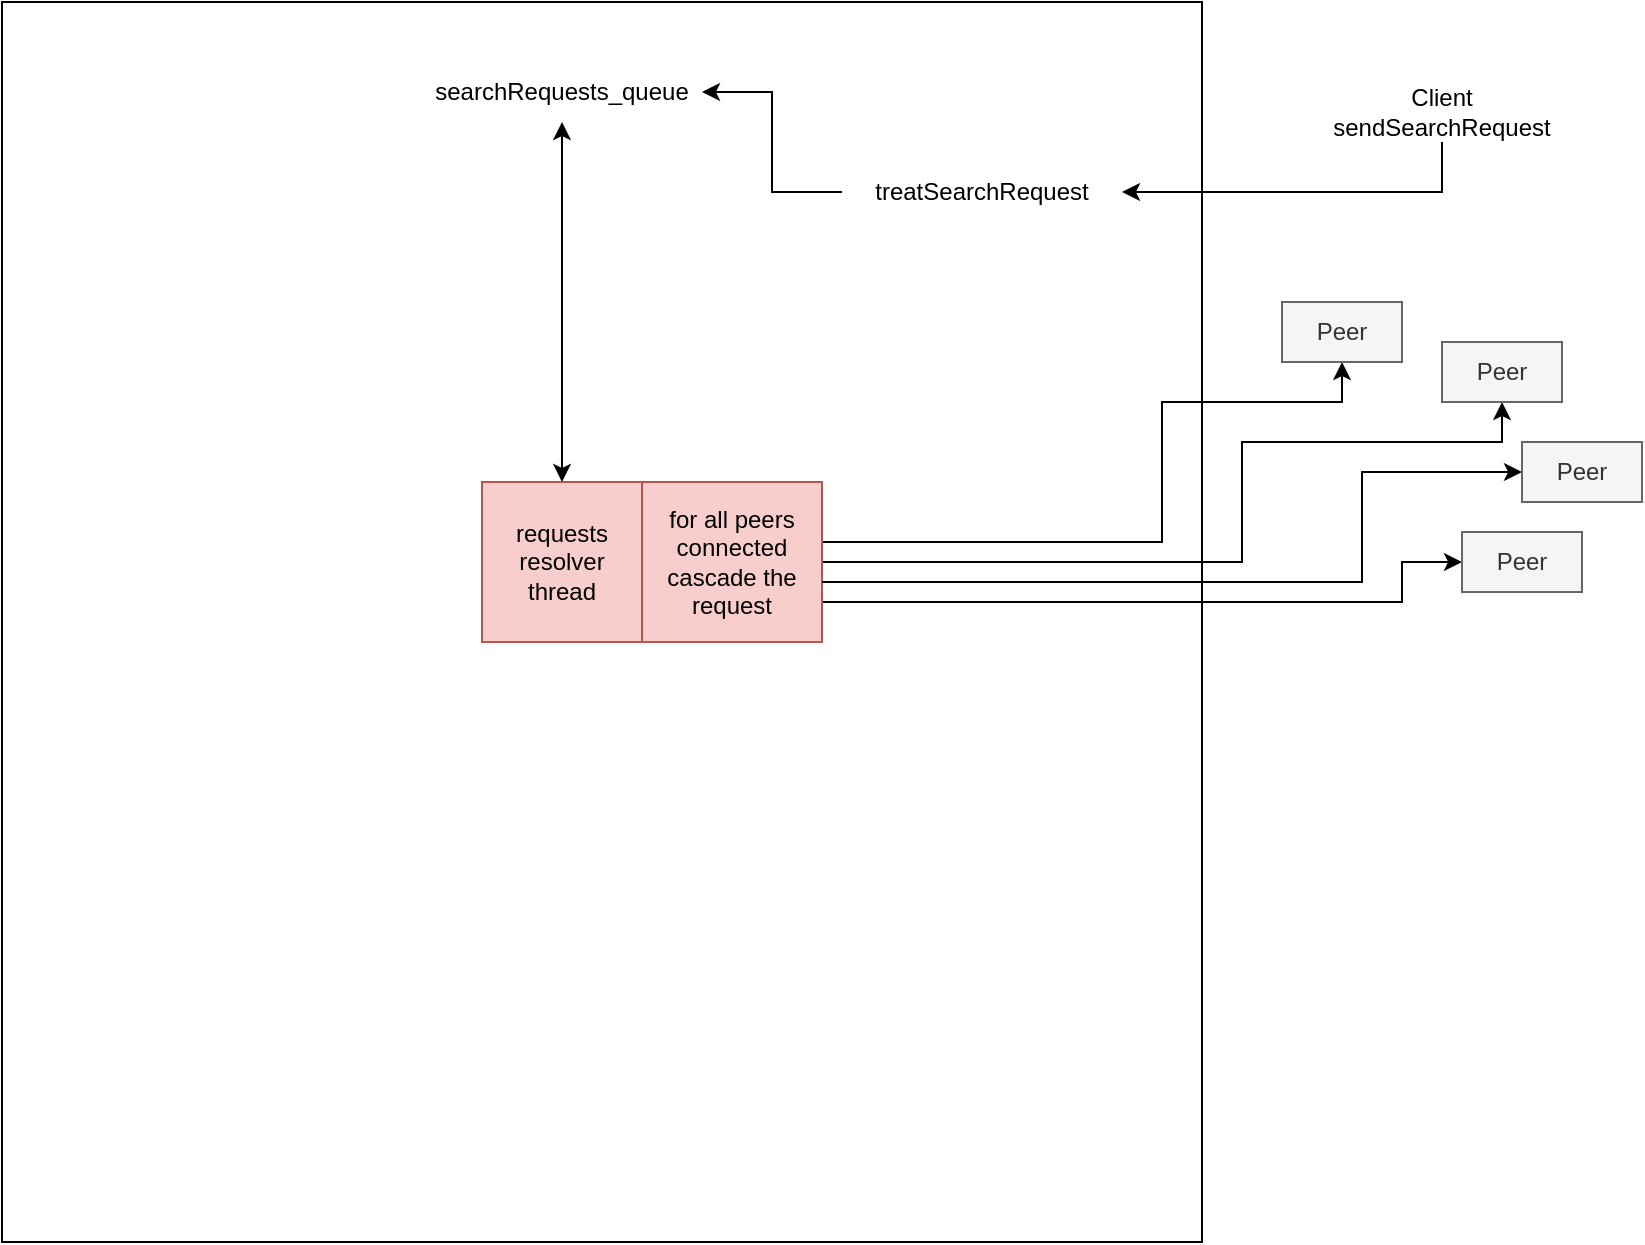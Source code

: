 <mxfile version="20.6.0" type="github">
  <diagram id="OrLiBa6Xm-FtO8-09U35" name="Page-1">
    <mxGraphModel dx="1102" dy="617" grid="1" gridSize="10" guides="1" tooltips="1" connect="1" arrows="1" fold="1" page="1" pageScale="1" pageWidth="850" pageHeight="1100" math="0" shadow="0">
      <root>
        <mxCell id="0" />
        <mxCell id="1" parent="0" />
        <mxCell id="Fd19I9jhK9GMk-E8c38c-4" value="" style="rounded=0;whiteSpace=wrap;html=1;" vertex="1" parent="1">
          <mxGeometry x="20" y="10" width="600" height="620" as="geometry" />
        </mxCell>
        <mxCell id="Fd19I9jhK9GMk-E8c38c-6" style="edgeStyle=orthogonalEdgeStyle;rounded=0;orthogonalLoop=1;jettySize=auto;html=1;exitX=0.5;exitY=1;exitDx=0;exitDy=0;entryX=1;entryY=0.5;entryDx=0;entryDy=0;" edge="1" parent="1" source="Fd19I9jhK9GMk-E8c38c-1" target="Fd19I9jhK9GMk-E8c38c-5">
          <mxGeometry relative="1" as="geometry" />
        </mxCell>
        <mxCell id="Fd19I9jhK9GMk-E8c38c-1" value="&lt;div&gt;Client&lt;/div&gt;&lt;div&gt;sendSearchRequest&lt;br&gt;&lt;/div&gt;" style="text;html=1;strokeColor=none;fillColor=none;align=center;verticalAlign=middle;whiteSpace=wrap;rounded=0;" vertex="1" parent="1">
          <mxGeometry x="710" y="50" width="60" height="30" as="geometry" />
        </mxCell>
        <mxCell id="Fd19I9jhK9GMk-E8c38c-8" style="edgeStyle=orthogonalEdgeStyle;rounded=0;orthogonalLoop=1;jettySize=auto;html=1;exitX=0;exitY=0.5;exitDx=0;exitDy=0;entryX=1;entryY=0.5;entryDx=0;entryDy=0;" edge="1" parent="1" source="Fd19I9jhK9GMk-E8c38c-5" target="Fd19I9jhK9GMk-E8c38c-7">
          <mxGeometry relative="1" as="geometry" />
        </mxCell>
        <mxCell id="Fd19I9jhK9GMk-E8c38c-5" value="treatSearchRequest" style="text;html=1;strokeColor=none;fillColor=none;align=center;verticalAlign=middle;whiteSpace=wrap;rounded=0;" vertex="1" parent="1">
          <mxGeometry x="440" y="90" width="140" height="30" as="geometry" />
        </mxCell>
        <mxCell id="Fd19I9jhK9GMk-E8c38c-7" value="searchRequests_queue" style="text;html=1;strokeColor=none;fillColor=none;align=center;verticalAlign=middle;whiteSpace=wrap;rounded=0;" vertex="1" parent="1">
          <mxGeometry x="230" y="40" width="140" height="30" as="geometry" />
        </mxCell>
        <mxCell id="Fd19I9jhK9GMk-E8c38c-9" value="requests resolver thread" style="text;html=1;strokeColor=#b85450;fillColor=#f8cecc;align=center;verticalAlign=middle;whiteSpace=wrap;rounded=0;" vertex="1" parent="1">
          <mxGeometry x="260" y="250" width="80" height="80" as="geometry" />
        </mxCell>
        <mxCell id="Fd19I9jhK9GMk-E8c38c-10" value="" style="endArrow=classic;startArrow=classic;html=1;rounded=0;entryX=0.5;entryY=1;entryDx=0;entryDy=0;exitX=0.5;exitY=0;exitDx=0;exitDy=0;" edge="1" parent="1" source="Fd19I9jhK9GMk-E8c38c-9" target="Fd19I9jhK9GMk-E8c38c-7">
          <mxGeometry width="50" height="50" relative="1" as="geometry">
            <mxPoint x="400" y="350" as="sourcePoint" />
            <mxPoint x="450" y="300" as="targetPoint" />
          </mxGeometry>
        </mxCell>
        <mxCell id="Fd19I9jhK9GMk-E8c38c-13" style="edgeStyle=orthogonalEdgeStyle;rounded=0;orthogonalLoop=1;jettySize=auto;html=1;exitX=1;exitY=0.25;exitDx=0;exitDy=0;" edge="1" parent="1" source="Fd19I9jhK9GMk-E8c38c-11" target="Fd19I9jhK9GMk-E8c38c-12">
          <mxGeometry relative="1" as="geometry">
            <Array as="points">
              <mxPoint x="430" y="280" />
              <mxPoint x="600" y="280" />
              <mxPoint x="600" y="210" />
              <mxPoint x="690" y="210" />
            </Array>
          </mxGeometry>
        </mxCell>
        <mxCell id="Fd19I9jhK9GMk-E8c38c-25" style="edgeStyle=orthogonalEdgeStyle;rounded=0;orthogonalLoop=1;jettySize=auto;html=1;exitX=1;exitY=0.5;exitDx=0;exitDy=0;entryX=0.5;entryY=1;entryDx=0;entryDy=0;" edge="1" parent="1" source="Fd19I9jhK9GMk-E8c38c-11" target="Fd19I9jhK9GMk-E8c38c-15">
          <mxGeometry relative="1" as="geometry">
            <Array as="points">
              <mxPoint x="640" y="290" />
              <mxPoint x="640" y="230" />
              <mxPoint x="770" y="230" />
            </Array>
          </mxGeometry>
        </mxCell>
        <mxCell id="Fd19I9jhK9GMk-E8c38c-26" style="edgeStyle=orthogonalEdgeStyle;rounded=0;orthogonalLoop=1;jettySize=auto;html=1;entryX=0;entryY=0.5;entryDx=0;entryDy=0;" edge="1" parent="1" target="Fd19I9jhK9GMk-E8c38c-19">
          <mxGeometry relative="1" as="geometry">
            <mxPoint x="430" y="310" as="sourcePoint" />
            <Array as="points">
              <mxPoint x="720" y="310" />
              <mxPoint x="720" y="290" />
            </Array>
          </mxGeometry>
        </mxCell>
        <mxCell id="Fd19I9jhK9GMk-E8c38c-11" value="for all peers connected cascade the request" style="text;html=1;strokeColor=#b85450;fillColor=#f8cecc;align=center;verticalAlign=middle;whiteSpace=wrap;rounded=0;" vertex="1" parent="1">
          <mxGeometry x="340" y="250" width="90" height="80" as="geometry" />
        </mxCell>
        <mxCell id="Fd19I9jhK9GMk-E8c38c-12" value="Peer" style="text;html=1;strokeColor=#666666;fillColor=#f5f5f5;align=center;verticalAlign=middle;whiteSpace=wrap;rounded=0;fontColor=#333333;" vertex="1" parent="1">
          <mxGeometry x="660" y="160" width="60" height="30" as="geometry" />
        </mxCell>
        <mxCell id="Fd19I9jhK9GMk-E8c38c-15" value="Peer" style="text;html=1;strokeColor=#666666;fillColor=#f5f5f5;align=center;verticalAlign=middle;whiteSpace=wrap;rounded=0;fontColor=#333333;" vertex="1" parent="1">
          <mxGeometry x="740" y="180" width="60" height="30" as="geometry" />
        </mxCell>
        <mxCell id="Fd19I9jhK9GMk-E8c38c-16" style="edgeStyle=orthogonalEdgeStyle;rounded=0;orthogonalLoop=1;jettySize=auto;html=1;entryX=0;entryY=0.5;entryDx=0;entryDy=0;" edge="1" parent="1" target="Fd19I9jhK9GMk-E8c38c-17" source="Fd19I9jhK9GMk-E8c38c-11">
          <mxGeometry relative="1" as="geometry">
            <mxPoint x="425" y="350" as="sourcePoint" />
            <Array as="points">
              <mxPoint x="700" y="300" />
              <mxPoint x="700" y="245" />
            </Array>
          </mxGeometry>
        </mxCell>
        <mxCell id="Fd19I9jhK9GMk-E8c38c-17" value="Peer" style="text;html=1;strokeColor=#666666;fillColor=#f5f5f5;align=center;verticalAlign=middle;whiteSpace=wrap;rounded=0;fontColor=#333333;" vertex="1" parent="1">
          <mxGeometry x="780" y="230" width="60" height="30" as="geometry" />
        </mxCell>
        <mxCell id="Fd19I9jhK9GMk-E8c38c-19" value="Peer" style="text;html=1;strokeColor=#666666;fillColor=#f5f5f5;align=center;verticalAlign=middle;whiteSpace=wrap;rounded=0;fontColor=#333333;" vertex="1" parent="1">
          <mxGeometry x="750" y="275" width="60" height="30" as="geometry" />
        </mxCell>
      </root>
    </mxGraphModel>
  </diagram>
</mxfile>

